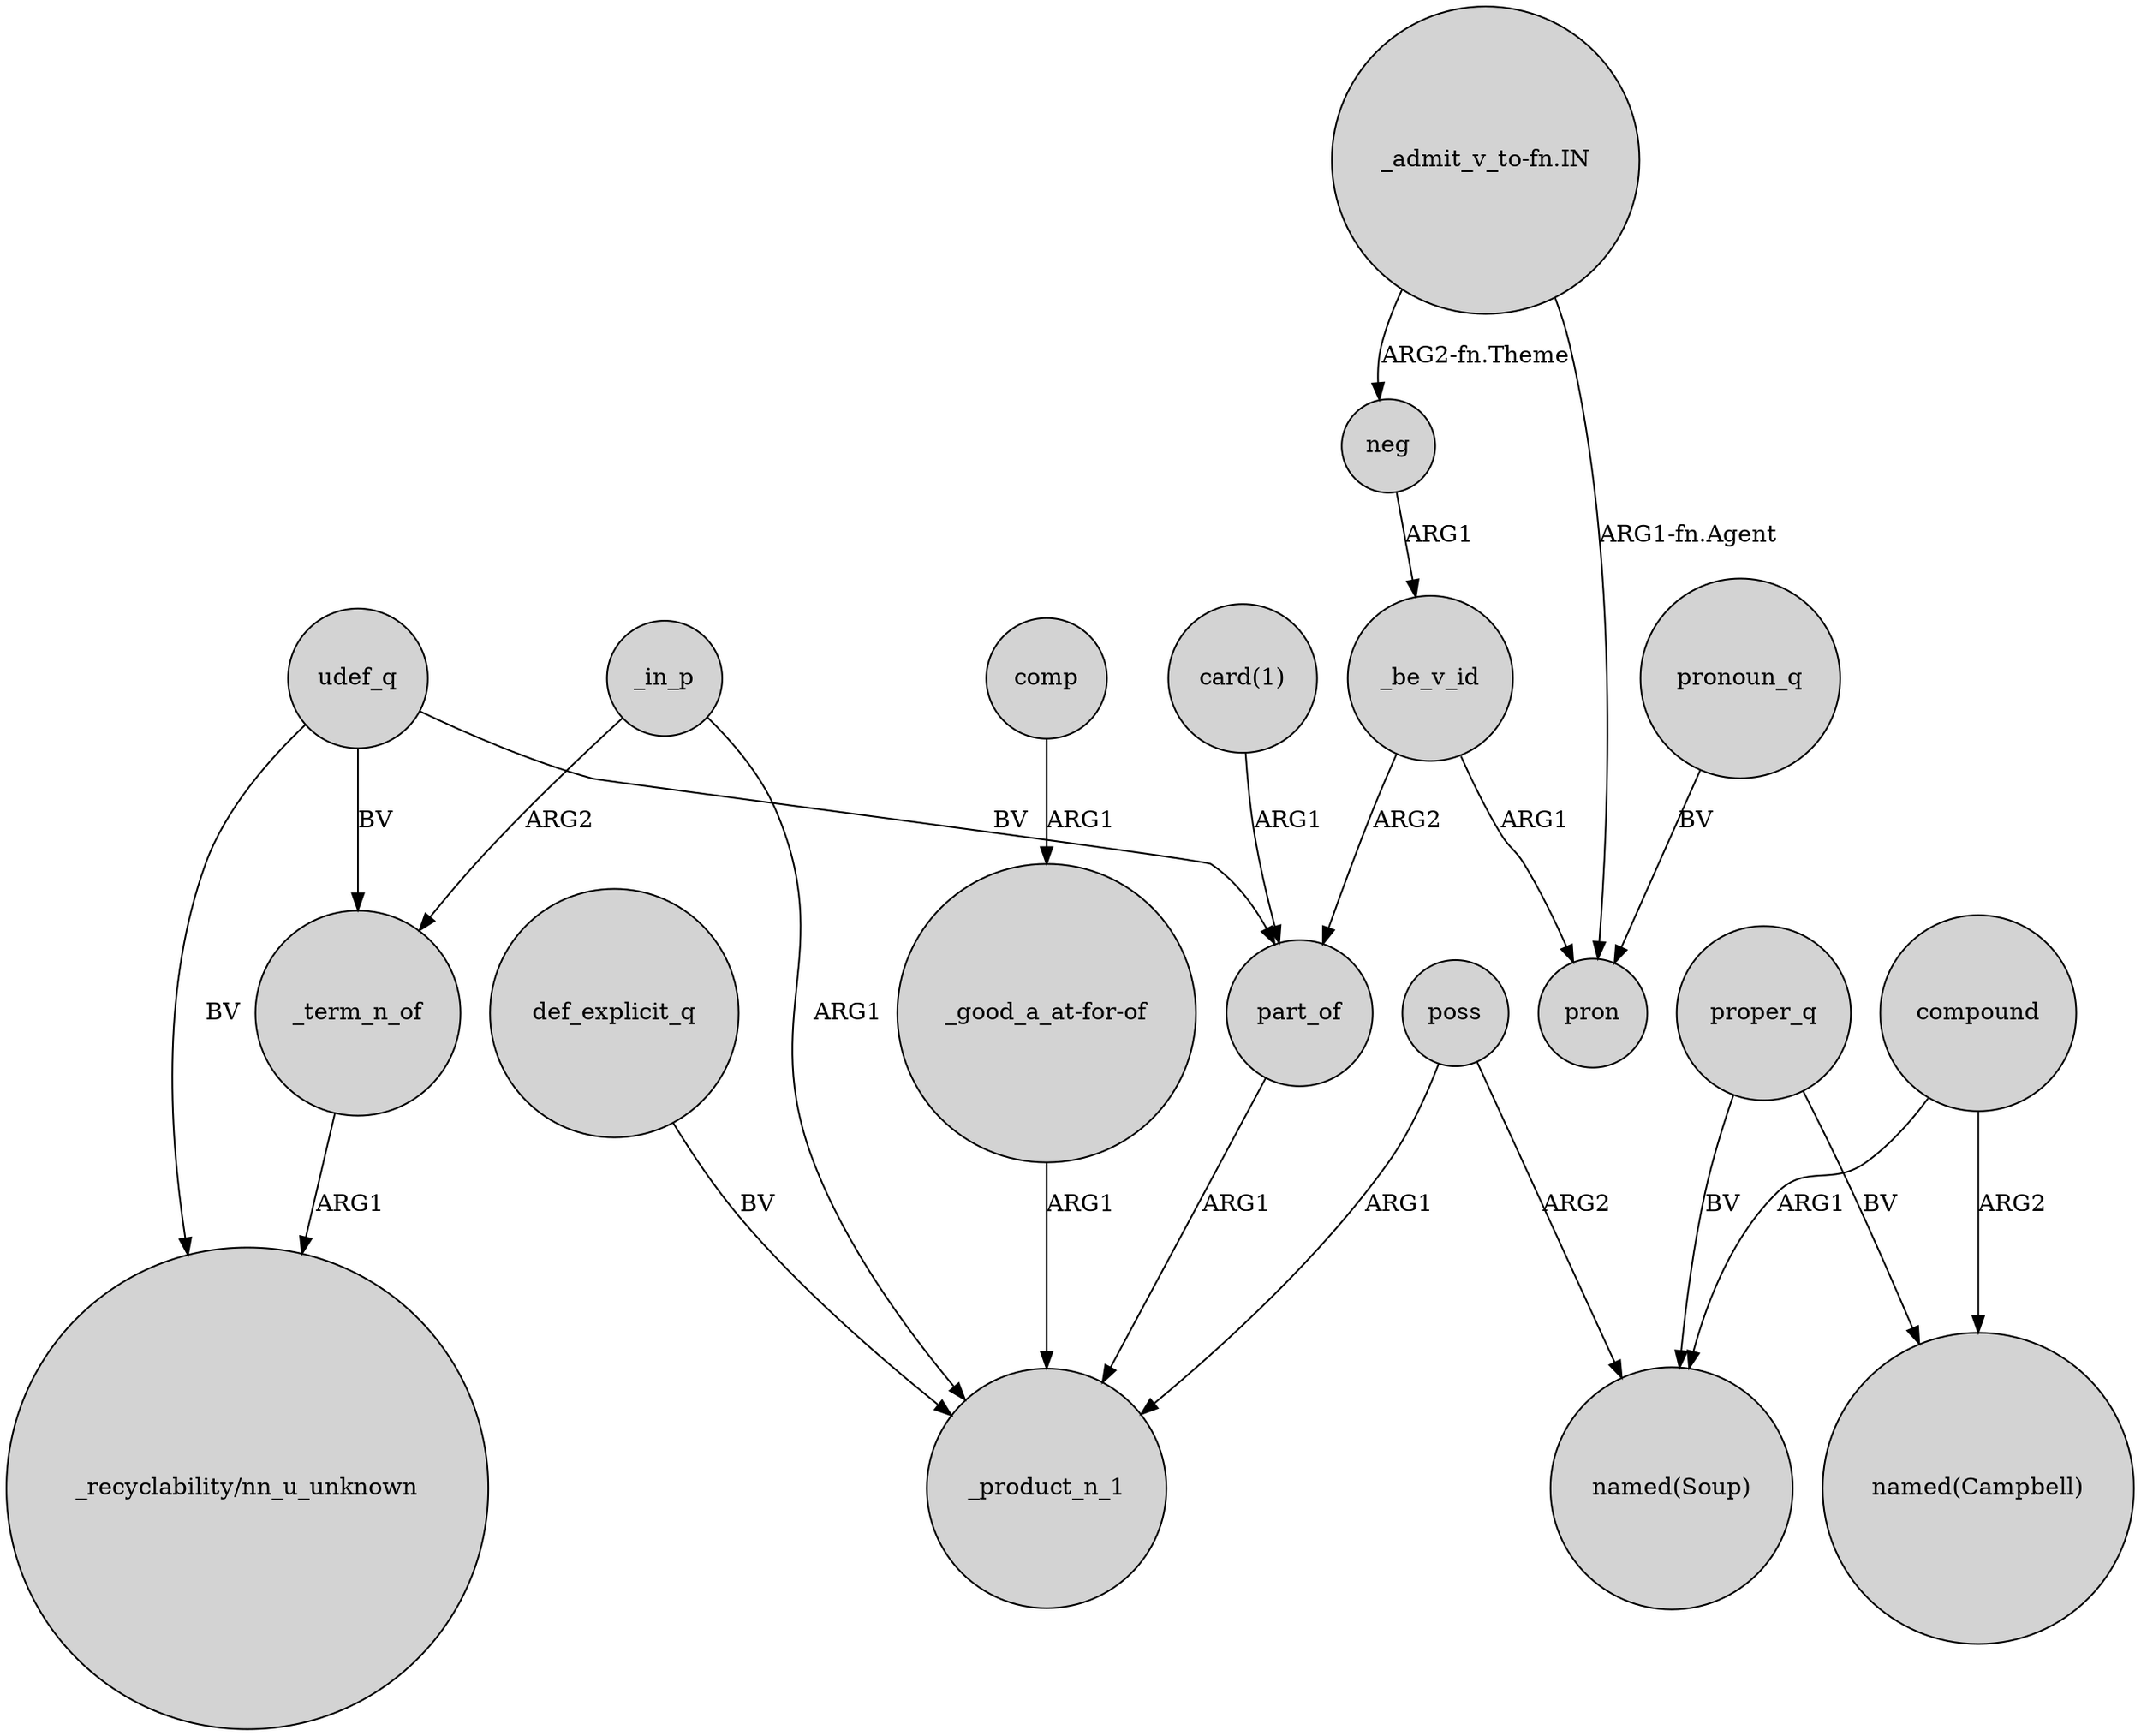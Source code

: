 digraph {
	node [shape=circle style=filled]
	def_explicit_q -> _product_n_1 [label=BV]
	_in_p -> _product_n_1 [label=ARG1]
	udef_q -> part_of [label=BV]
	poss -> _product_n_1 [label=ARG1]
	poss -> "named(Soup)" [label=ARG2]
	proper_q -> "named(Soup)" [label=BV]
	comp -> "_good_a_at-for-of" [label=ARG1]
	proper_q -> "named(Campbell)" [label=BV]
	_term_n_of -> "_recyclability/nn_u_unknown" [label=ARG1]
	udef_q -> "_recyclability/nn_u_unknown" [label=BV]
	compound -> "named(Soup)" [label=ARG1]
	_be_v_id -> pron [label=ARG1]
	compound -> "named(Campbell)" [label=ARG2]
	pronoun_q -> pron [label=BV]
	_in_p -> _term_n_of [label=ARG2]
	udef_q -> _term_n_of [label=BV]
	part_of -> _product_n_1 [label=ARG1]
	"card(1)" -> part_of [label=ARG1]
	"_admit_v_to-fn.IN" -> neg [label="ARG2-fn.Theme"]
	neg -> _be_v_id [label=ARG1]
	_be_v_id -> part_of [label=ARG2]
	"_good_a_at-for-of" -> _product_n_1 [label=ARG1]
	"_admit_v_to-fn.IN" -> pron [label="ARG1-fn.Agent"]
}
